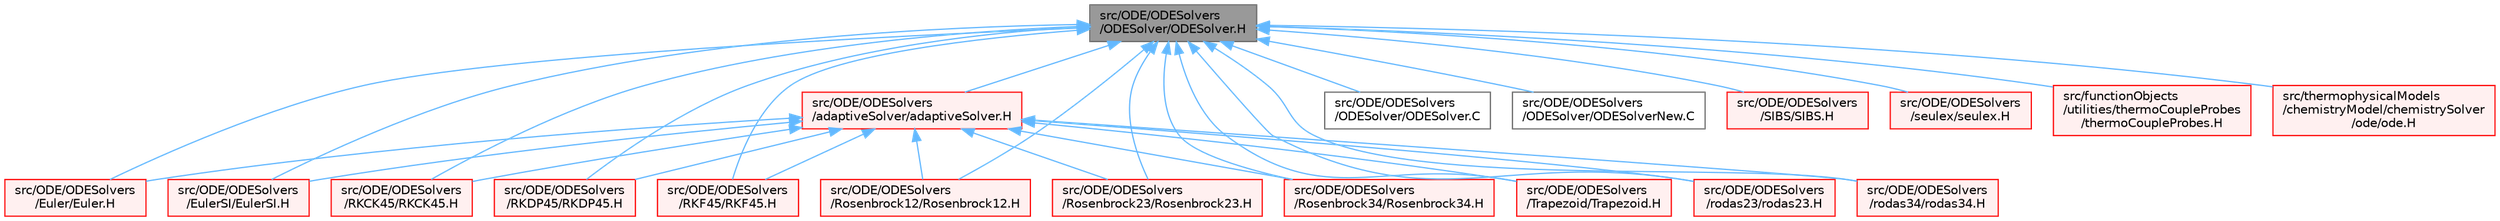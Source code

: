 digraph "src/ODE/ODESolvers/ODESolver/ODESolver.H"
{
 // LATEX_PDF_SIZE
  bgcolor="transparent";
  edge [fontname=Helvetica,fontsize=10,labelfontname=Helvetica,labelfontsize=10];
  node [fontname=Helvetica,fontsize=10,shape=box,height=0.2,width=0.4];
  Node1 [id="Node000001",label="src/ODE/ODESolvers\l/ODESolver/ODESolver.H",height=0.2,width=0.4,color="gray40", fillcolor="grey60", style="filled", fontcolor="black",tooltip=" "];
  Node1 -> Node2 [id="edge1_Node000001_Node000002",dir="back",color="steelblue1",style="solid",tooltip=" "];
  Node2 [id="Node000002",label="src/ODE/ODESolvers\l/Euler/Euler.H",height=0.2,width=0.4,color="red", fillcolor="#FFF0F0", style="filled",URL="$ODE_2ODESolvers_2Euler_2Euler_8H.html",tooltip=" "];
  Node1 -> Node4 [id="edge2_Node000001_Node000004",dir="back",color="steelblue1",style="solid",tooltip=" "];
  Node4 [id="Node000004",label="src/ODE/ODESolvers\l/EulerSI/EulerSI.H",height=0.2,width=0.4,color="red", fillcolor="#FFF0F0", style="filled",URL="$EulerSI_8H.html",tooltip=" "];
  Node1 -> Node6 [id="edge3_Node000001_Node000006",dir="back",color="steelblue1",style="solid",tooltip=" "];
  Node6 [id="Node000006",label="src/ODE/ODESolvers\l/ODESolver/ODESolver.C",height=0.2,width=0.4,color="grey40", fillcolor="white", style="filled",URL="$ODESolver_8C.html",tooltip=" "];
  Node1 -> Node7 [id="edge4_Node000001_Node000007",dir="back",color="steelblue1",style="solid",tooltip=" "];
  Node7 [id="Node000007",label="src/ODE/ODESolvers\l/ODESolver/ODESolverNew.C",height=0.2,width=0.4,color="grey40", fillcolor="white", style="filled",URL="$ODESolverNew_8C.html",tooltip=" "];
  Node1 -> Node8 [id="edge5_Node000001_Node000008",dir="back",color="steelblue1",style="solid",tooltip=" "];
  Node8 [id="Node000008",label="src/ODE/ODESolvers\l/RKCK45/RKCK45.H",height=0.2,width=0.4,color="red", fillcolor="#FFF0F0", style="filled",URL="$RKCK45_8H.html",tooltip=" "];
  Node1 -> Node10 [id="edge6_Node000001_Node000010",dir="back",color="steelblue1",style="solid",tooltip=" "];
  Node10 [id="Node000010",label="src/ODE/ODESolvers\l/RKDP45/RKDP45.H",height=0.2,width=0.4,color="red", fillcolor="#FFF0F0", style="filled",URL="$RKDP45_8H.html",tooltip=" "];
  Node1 -> Node12 [id="edge7_Node000001_Node000012",dir="back",color="steelblue1",style="solid",tooltip=" "];
  Node12 [id="Node000012",label="src/ODE/ODESolvers\l/RKF45/RKF45.H",height=0.2,width=0.4,color="red", fillcolor="#FFF0F0", style="filled",URL="$RKF45_8H.html",tooltip=" "];
  Node1 -> Node14 [id="edge8_Node000001_Node000014",dir="back",color="steelblue1",style="solid",tooltip=" "];
  Node14 [id="Node000014",label="src/ODE/ODESolvers\l/Rosenbrock12/Rosenbrock12.H",height=0.2,width=0.4,color="red", fillcolor="#FFF0F0", style="filled",URL="$Rosenbrock12_8H.html",tooltip=" "];
  Node1 -> Node16 [id="edge9_Node000001_Node000016",dir="back",color="steelblue1",style="solid",tooltip=" "];
  Node16 [id="Node000016",label="src/ODE/ODESolvers\l/Rosenbrock23/Rosenbrock23.H",height=0.2,width=0.4,color="red", fillcolor="#FFF0F0", style="filled",URL="$Rosenbrock23_8H.html",tooltip=" "];
  Node1 -> Node18 [id="edge10_Node000001_Node000018",dir="back",color="steelblue1",style="solid",tooltip=" "];
  Node18 [id="Node000018",label="src/ODE/ODESolvers\l/Rosenbrock34/Rosenbrock34.H",height=0.2,width=0.4,color="red", fillcolor="#FFF0F0", style="filled",URL="$Rosenbrock34_8H.html",tooltip=" "];
  Node1 -> Node20 [id="edge11_Node000001_Node000020",dir="back",color="steelblue1",style="solid",tooltip=" "];
  Node20 [id="Node000020",label="src/ODE/ODESolvers\l/SIBS/SIBS.H",height=0.2,width=0.4,color="red", fillcolor="#FFF0F0", style="filled",URL="$SIBS_8H.html",tooltip=" "];
  Node1 -> Node24 [id="edge12_Node000001_Node000024",dir="back",color="steelblue1",style="solid",tooltip=" "];
  Node24 [id="Node000024",label="src/ODE/ODESolvers\l/Trapezoid/Trapezoid.H",height=0.2,width=0.4,color="red", fillcolor="#FFF0F0", style="filled",URL="$Trapezoid_8H.html",tooltip=" "];
  Node1 -> Node26 [id="edge13_Node000001_Node000026",dir="back",color="steelblue1",style="solid",tooltip=" "];
  Node26 [id="Node000026",label="src/ODE/ODESolvers\l/adaptiveSolver/adaptiveSolver.H",height=0.2,width=0.4,color="red", fillcolor="#FFF0F0", style="filled",URL="$adaptiveSolver_8H.html",tooltip=" "];
  Node26 -> Node2 [id="edge14_Node000026_Node000002",dir="back",color="steelblue1",style="solid",tooltip=" "];
  Node26 -> Node4 [id="edge15_Node000026_Node000004",dir="back",color="steelblue1",style="solid",tooltip=" "];
  Node26 -> Node8 [id="edge16_Node000026_Node000008",dir="back",color="steelblue1",style="solid",tooltip=" "];
  Node26 -> Node10 [id="edge17_Node000026_Node000010",dir="back",color="steelblue1",style="solid",tooltip=" "];
  Node26 -> Node12 [id="edge18_Node000026_Node000012",dir="back",color="steelblue1",style="solid",tooltip=" "];
  Node26 -> Node14 [id="edge19_Node000026_Node000014",dir="back",color="steelblue1",style="solid",tooltip=" "];
  Node26 -> Node16 [id="edge20_Node000026_Node000016",dir="back",color="steelblue1",style="solid",tooltip=" "];
  Node26 -> Node18 [id="edge21_Node000026_Node000018",dir="back",color="steelblue1",style="solid",tooltip=" "];
  Node26 -> Node24 [id="edge22_Node000026_Node000024",dir="back",color="steelblue1",style="solid",tooltip=" "];
  Node26 -> Node28 [id="edge23_Node000026_Node000028",dir="back",color="steelblue1",style="solid",tooltip=" "];
  Node28 [id="Node000028",label="src/ODE/ODESolvers\l/rodas23/rodas23.H",height=0.2,width=0.4,color="red", fillcolor="#FFF0F0", style="filled",URL="$rodas23_8H.html",tooltip=" "];
  Node26 -> Node30 [id="edge24_Node000026_Node000030",dir="back",color="steelblue1",style="solid",tooltip=" "];
  Node30 [id="Node000030",label="src/ODE/ODESolvers\l/rodas34/rodas34.H",height=0.2,width=0.4,color="red", fillcolor="#FFF0F0", style="filled",URL="$rodas34_8H.html",tooltip=" "];
  Node1 -> Node28 [id="edge25_Node000001_Node000028",dir="back",color="steelblue1",style="solid",tooltip=" "];
  Node1 -> Node30 [id="edge26_Node000001_Node000030",dir="back",color="steelblue1",style="solid",tooltip=" "];
  Node1 -> Node32 [id="edge27_Node000001_Node000032",dir="back",color="steelblue1",style="solid",tooltip=" "];
  Node32 [id="Node000032",label="src/ODE/ODESolvers\l/seulex/seulex.H",height=0.2,width=0.4,color="red", fillcolor="#FFF0F0", style="filled",URL="$seulex_8H.html",tooltip=" "];
  Node1 -> Node34 [id="edge28_Node000001_Node000034",dir="back",color="steelblue1",style="solid",tooltip=" "];
  Node34 [id="Node000034",label="src/functionObjects\l/utilities/thermoCoupleProbes\l/thermoCoupleProbes.H",height=0.2,width=0.4,color="red", fillcolor="#FFF0F0", style="filled",URL="$thermoCoupleProbes_8H.html",tooltip=" "];
  Node1 -> Node36 [id="edge29_Node000001_Node000036",dir="back",color="steelblue1",style="solid",tooltip=" "];
  Node36 [id="Node000036",label="src/thermophysicalModels\l/chemistryModel/chemistrySolver\l/ode/ode.H",height=0.2,width=0.4,color="red", fillcolor="#FFF0F0", style="filled",URL="$ode_8H.html",tooltip=" "];
}
